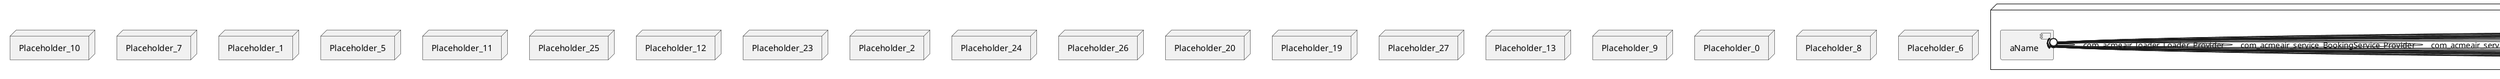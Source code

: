@startuml
skinparam fixCircleLabelOverlapping true
node Placeholder_14 {
[aName] [[acmeair-acmeair.system#_yXC68L_dEe6Acex7qu507g]]
}
node Placeholder_10 {
[aName] [[acmeair-acmeair.system#_yXC68L_dEe6Acex7qu507g]]
}
node Placeholder_7 {
[aName] [[acmeair-acmeair.system#_yXC68L_dEe6Acex7qu507g]]
}
node Placeholder_1 {
[aName] [[acmeair-acmeair.system#_yXC68L_dEe6Acex7qu507g]]
}
node Placeholder_5 {
[aName] [[acmeair-acmeair.system#_yXC68L_dEe6Acex7qu507g]]
}
node Placeholder_11 {
[aName] [[acmeair-acmeair.system#_yXC68L_dEe6Acex7qu507g]]
}
node Placeholder_25 {
[aName] [[acmeair-acmeair.system#_yXC68L_dEe6Acex7qu507g]]
}
node Placeholder_12 {
[aName] [[acmeair-acmeair.system#_yXC68L_dEe6Acex7qu507g]]
}
node Placeholder_23 {
[aName] [[acmeair-acmeair.system#_yXC68L_dEe6Acex7qu507g]]
}
node Placeholder_2 {
[aName] [[acmeair-acmeair.system#_yXC68L_dEe6Acex7qu507g]]
}
node Placeholder_24 {
[aName] [[acmeair-acmeair.system#_yXC68L_dEe6Acex7qu507g]]
}
node Placeholder_26 {
[aName] [[acmeair-acmeair.system#_yXC68L_dEe6Acex7qu507g]]
}
node Placeholder_20 {
[aName] [[acmeair-acmeair.system#_yXC68L_dEe6Acex7qu507g]]
}
node Placeholder_19 {
[aName] [[acmeair-acmeair.system#_yXC68L_dEe6Acex7qu507g]]
}
node Placeholder_27 {
[aName] [[acmeair-acmeair.system#_yXC68L_dEe6Acex7qu507g]]
}
node Placeholder_13 {
[aName] [[acmeair-acmeair.system#_yXC68L_dEe6Acex7qu507g]]
}
node Placeholder_9 {
[aName] [[acmeair-acmeair.system#_yXC68L_dEe6Acex7qu507g]]
}
node Placeholder_0 {
[aName] [[acmeair-acmeair.system#_yXC68L_dEe6Acex7qu507g]]
}
node Placeholder_8 {
[aName] [[acmeair-acmeair.system#_yXC68L_dEe6Acex7qu507g]]
}
node Placeholder_6 {
[aName] [[acmeair-acmeair.system#_yXC68L_dEe6Acex7qu507g]]
}
[aName] -(0- [aName] : com_acmeair_loader_Loader_Provider
[aName] -(0- [aName] : com_acmeair_service_BookingService_Provider
[aName] -(0- [aName] : com_acmeair_service_BookingService_Provider
[aName] -(0- [aName] : com_acmeair_service_BookingService_Provider
[aName] -(0- [aName] : com_acmeair_service_BookingService_Provider
[aName] -(0- [aName] : com_acmeair_service_BookingService_Provider
[aName] -(0- [aName] : com_acmeair_service_BookingService_Provider
[aName] -(0- [aName] : com_acmeair_service_CustomerService_Provider
[aName] -(0- [aName] : com_acmeair_service_CustomerService_Provider
[aName] -(0- [aName] : com_acmeair_service_CustomerService_Provider
[aName] -(0- [aName] : com_acmeair_service_CustomerService_Provider
[aName] -(0- [aName] : com_acmeair_service_CustomerService_Provider
[aName] -(0- [aName] : com_acmeair_service_FlightService_Provider
[aName] -(0- [aName] : com_acmeair_service_FlightService_Provider
[aName] -(0- [aName] : com_acmeair_service_FlightService_Provider
[aName] -(0- [aName] : com_acmeair_service_KeyGenerator_Provider
[aName] -(0- [aName] : com_acmeair_service_TransactionService_Provider
[aName] -(0- [aName] : com_acmeair_service_TransactionService_Provider

@enduml
